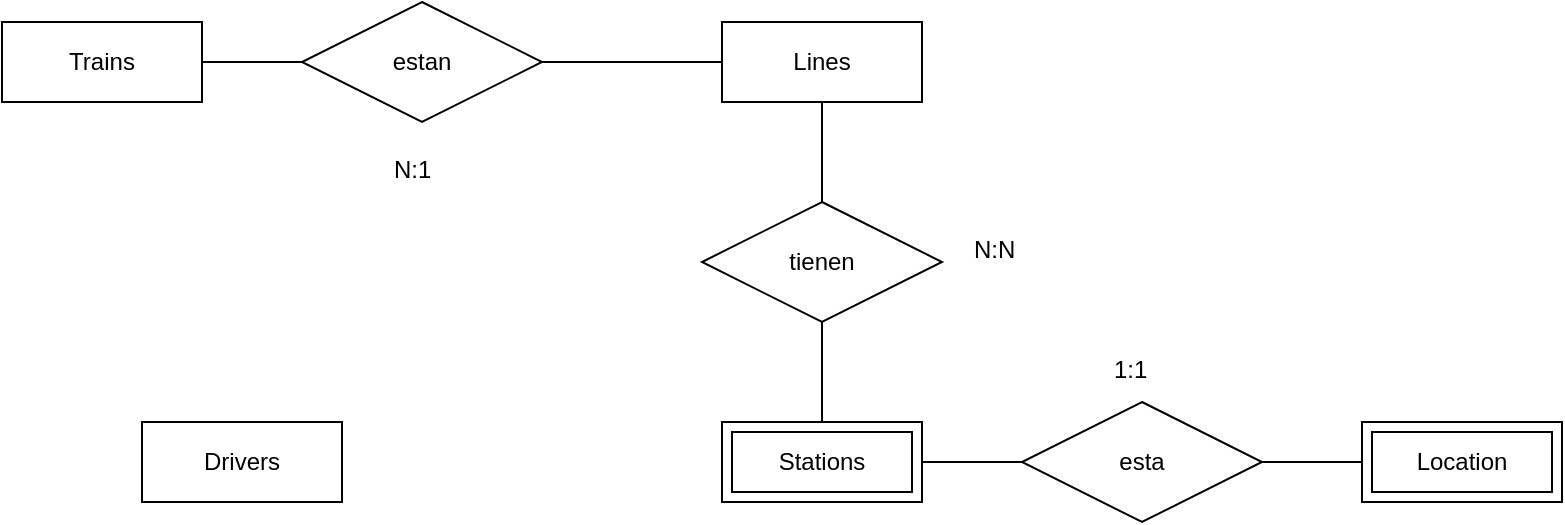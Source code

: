 <mxfile version="20.8.20" type="device"><diagram id="R2lEEEUBdFMjLlhIrx00" name="Page-1"><mxGraphModel dx="497" dy="794" grid="1" gridSize="10" guides="1" tooltips="1" connect="1" arrows="1" fold="1" page="1" pageScale="1" pageWidth="850" pageHeight="1100" math="0" shadow="0" extFonts="Permanent Marker^https://fonts.googleapis.com/css?family=Permanent+Marker"><root><mxCell id="0"/><mxCell id="1" parent="0"/><mxCell id="TcTVuqztbfl2ToMPgV9N-1" value="Lines" style="whiteSpace=wrap;html=1;align=center;" parent="1" vertex="1"><mxGeometry x="390" y="400" width="100" height="40" as="geometry"/></mxCell><mxCell id="TcTVuqztbfl2ToMPgV9N-2" value="Trains" style="whiteSpace=wrap;html=1;align=center;" parent="1" vertex="1"><mxGeometry x="30" y="400" width="100" height="40" as="geometry"/></mxCell><mxCell id="TcTVuqztbfl2ToMPgV9N-3" value="Stations" style="shape=ext;margin=3;double=1;whiteSpace=wrap;html=1;align=center;" parent="1" vertex="1"><mxGeometry x="390" y="600" width="100" height="40" as="geometry"/></mxCell><mxCell id="TcTVuqztbfl2ToMPgV9N-4" value="Location" style="shape=ext;margin=3;double=1;whiteSpace=wrap;html=1;align=center;" parent="1" vertex="1"><mxGeometry x="710" y="600" width="100" height="40" as="geometry"/></mxCell><mxCell id="TcTVuqztbfl2ToMPgV9N-6" value="" style="line;strokeWidth=1;rotatable=0;dashed=0;labelPosition=right;align=left;verticalAlign=middle;spacingTop=0;spacingLeft=6;points=[];portConstraint=eastwest;" parent="1" vertex="1"><mxGeometry x="490" y="615" width="50" height="10" as="geometry"/></mxCell><mxCell id="TcTVuqztbfl2ToMPgV9N-7" value="" style="endArrow=none;html=1;rounded=0;entryX=0.5;entryY=1;entryDx=0;entryDy=0;" parent="1" source="TcTVuqztbfl2ToMPgV9N-3" edge="1" target="ET3jhyGlR5TG4EK48VgC-2"><mxGeometry relative="1" as="geometry"><mxPoint x="560" y="540" as="sourcePoint"/><mxPoint x="640" y="539.66" as="targetPoint"/></mxGeometry></mxCell><mxCell id="TcTVuqztbfl2ToMPgV9N-8" value="" style="endArrow=none;html=1;rounded=0;entryX=0.5;entryY=1;entryDx=0;entryDy=0;" parent="1" target="TcTVuqztbfl2ToMPgV9N-1" edge="1"><mxGeometry relative="1" as="geometry"><mxPoint x="440" y="490" as="sourcePoint"/><mxPoint x="600" y="519.31" as="targetPoint"/></mxGeometry></mxCell><mxCell id="TcTVuqztbfl2ToMPgV9N-9" value="" style="endArrow=none;html=1;rounded=0;exitX=1;exitY=0.5;exitDx=0;exitDy=0;" parent="1" source="TcTVuqztbfl2ToMPgV9N-2" edge="1"><mxGeometry relative="1" as="geometry"><mxPoint x="230" y="419.66" as="sourcePoint"/><mxPoint x="230" y="420" as="targetPoint"/></mxGeometry></mxCell><mxCell id="ET3jhyGlR5TG4EK48VgC-1" value="estan" style="shape=rhombus;perimeter=rhombusPerimeter;whiteSpace=wrap;html=1;align=center;" vertex="1" parent="1"><mxGeometry x="180" y="390" width="120" height="60" as="geometry"/></mxCell><mxCell id="ET3jhyGlR5TG4EK48VgC-2" value="tienen" style="shape=rhombus;perimeter=rhombusPerimeter;whiteSpace=wrap;html=1;align=center;" vertex="1" parent="1"><mxGeometry x="380" y="490" width="120" height="60" as="geometry"/></mxCell><mxCell id="ET3jhyGlR5TG4EK48VgC-3" value="" style="endArrow=none;html=1;rounded=0;entryX=0;entryY=0.5;entryDx=0;entryDy=0;" edge="1" parent="1" source="ET3jhyGlR5TG4EK48VgC-1" target="TcTVuqztbfl2ToMPgV9N-1"><mxGeometry relative="1" as="geometry"><mxPoint x="130" y="340" as="sourcePoint"/><mxPoint x="290" y="340" as="targetPoint"/></mxGeometry></mxCell><mxCell id="ET3jhyGlR5TG4EK48VgC-4" value="esta" style="shape=rhombus;perimeter=rhombusPerimeter;whiteSpace=wrap;html=1;align=center;" vertex="1" parent="1"><mxGeometry x="540" y="590" width="120" height="60" as="geometry"/></mxCell><mxCell id="ET3jhyGlR5TG4EK48VgC-5" value="" style="endArrow=none;html=1;rounded=0;entryX=0;entryY=0.5;entryDx=0;entryDy=0;exitX=1;exitY=0.5;exitDx=0;exitDy=0;" edge="1" parent="1" source="ET3jhyGlR5TG4EK48VgC-4" target="TcTVuqztbfl2ToMPgV9N-4"><mxGeometry relative="1" as="geometry"><mxPoint x="520" y="520" as="sourcePoint"/><mxPoint x="680" y="520" as="targetPoint"/></mxGeometry></mxCell><mxCell id="ET3jhyGlR5TG4EK48VgC-6" value="Drivers" style="whiteSpace=wrap;html=1;align=center;" vertex="1" parent="1"><mxGeometry x="100" y="600" width="100" height="40" as="geometry"/></mxCell><mxCell id="ET3jhyGlR5TG4EK48VgC-7" value="N:1" style="text;strokeColor=none;fillColor=none;spacingLeft=4;spacingRight=4;overflow=hidden;rotatable=0;points=[[0,0.5],[1,0.5]];portConstraint=eastwest;fontSize=12;" vertex="1" parent="1"><mxGeometry x="220" y="460" width="40" height="30" as="geometry"/></mxCell><mxCell id="ET3jhyGlR5TG4EK48VgC-8" value="N:N" style="text;strokeColor=none;fillColor=none;spacingLeft=4;spacingRight=4;overflow=hidden;rotatable=0;points=[[0,0.5],[1,0.5]];portConstraint=eastwest;fontSize=12;" vertex="1" parent="1"><mxGeometry x="510" y="500" width="40" height="60" as="geometry"/></mxCell><mxCell id="ET3jhyGlR5TG4EK48VgC-9" value="1:1" style="text;strokeColor=none;fillColor=none;spacingLeft=4;spacingRight=4;overflow=hidden;rotatable=0;points=[[0,0.5],[1,0.5]];portConstraint=eastwest;fontSize=12;" vertex="1" parent="1"><mxGeometry x="580" y="560" width="40" height="30" as="geometry"/></mxCell></root></mxGraphModel></diagram></mxfile>